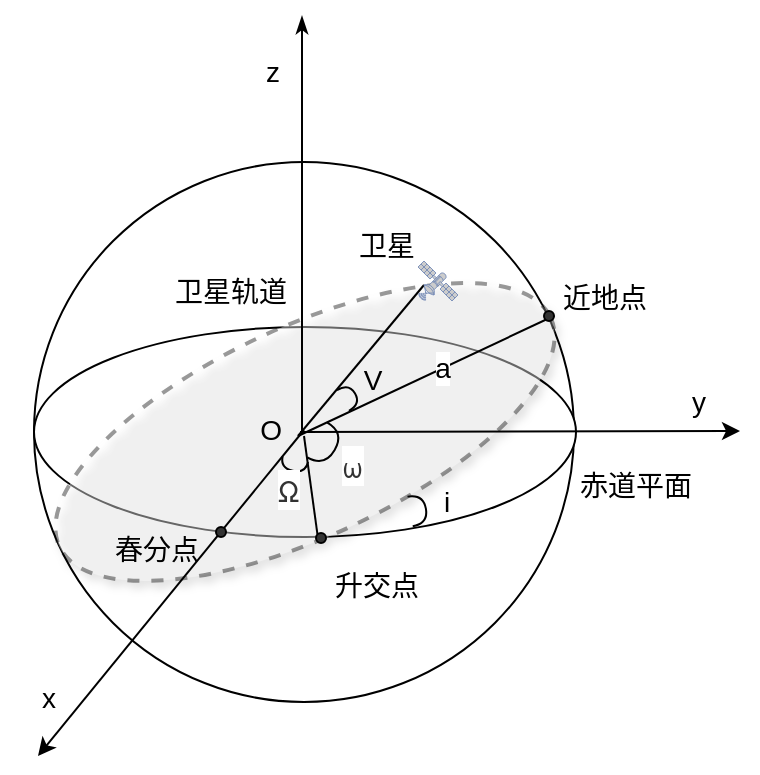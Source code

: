 <mxfile version="22.1.21" type="github">
  <diagram name="第 1 页" id="gceevNDVvaRwiYbCWMsy">
    <mxGraphModel dx="1195" dy="625" grid="1" gridSize="10" guides="1" tooltips="1" connect="1" arrows="1" fold="1" page="1" pageScale="1" pageWidth="827" pageHeight="1169" math="0" shadow="0">
      <root>
        <mxCell id="0" />
        <mxCell id="1" parent="0" />
        <mxCell id="2MN-h6IJCVYUMgDKposV-1" value="" style="ellipse;whiteSpace=wrap;html=1;aspect=fixed;fontSize=14;" vertex="1" parent="1">
          <mxGeometry x="298" y="183" width="270" height="270" as="geometry" />
        </mxCell>
        <mxCell id="2MN-h6IJCVYUMgDKposV-2" value="" style="ellipse;whiteSpace=wrap;html=1;fontSize=14;" vertex="1" parent="1">
          <mxGeometry x="298" y="265.5" width="271" height="105" as="geometry" />
        </mxCell>
        <mxCell id="2MN-h6IJCVYUMgDKposV-17" value="" style="ellipse;whiteSpace=wrap;html=1;rotation=-25;opacity=40;perimeterSpacing=2;strokeWidth=2;dashed=1;fontSize=14;labelBackgroundColor=none;labelBorderColor=none;shadow=1;" vertex="1" parent="1">
          <mxGeometry x="298" y="265.5" width="271" height="105" as="geometry" />
        </mxCell>
        <mxCell id="2MN-h6IJCVYUMgDKposV-25" style="edgeStyle=none;rounded=0;orthogonalLoop=1;jettySize=auto;html=1;exitX=1;exitY=0.5;exitDx=0;exitDy=0;endArrow=none;endFill=0;fontSize=14;" edge="1" parent="1" source="2MN-h6IJCVYUMgDKposV-17">
          <mxGeometry relative="1" as="geometry">
            <mxPoint x="430" y="320" as="targetPoint" />
          </mxGeometry>
        </mxCell>
        <mxCell id="2MN-h6IJCVYUMgDKposV-52" value="a" style="edgeLabel;html=1;align=center;verticalAlign=middle;resizable=0;points=[];fontSize=14;" vertex="1" connectable="0" parent="2MN-h6IJCVYUMgDKposV-25">
          <mxGeometry x="-0.124" relative="1" as="geometry">
            <mxPoint as="offset" />
          </mxGeometry>
        </mxCell>
        <mxCell id="2MN-h6IJCVYUMgDKposV-4" value="" style="endArrow=classic;html=1;rounded=0;endFill=1;fontSize=14;" edge="1" parent="1">
          <mxGeometry width="50" height="50" relative="1" as="geometry">
            <mxPoint x="431" y="318" as="sourcePoint" />
            <mxPoint x="651" y="317.5" as="targetPoint" />
          </mxGeometry>
        </mxCell>
        <mxCell id="2MN-h6IJCVYUMgDKposV-14" value="" style="endArrow=classicThin;html=1;rounded=0;endFill=1;fontSize=14;" edge="1" parent="1">
          <mxGeometry width="50" height="50" relative="1" as="geometry">
            <mxPoint x="432" y="319" as="sourcePoint" />
            <mxPoint x="432" y="110" as="targetPoint" />
          </mxGeometry>
        </mxCell>
        <mxCell id="2MN-h6IJCVYUMgDKposV-15" value="" style="endArrow=none;html=1;rounded=0;startArrow=classic;startFill=1;fontSize=14;" edge="1" parent="1">
          <mxGeometry width="50" height="50" relative="1" as="geometry">
            <mxPoint x="300" y="480" as="sourcePoint" />
            <mxPoint x="433" y="317" as="targetPoint" />
          </mxGeometry>
        </mxCell>
        <mxCell id="2MN-h6IJCVYUMgDKposV-22" value="赤道平面" style="text;html=1;strokeColor=none;fillColor=none;align=center;verticalAlign=middle;whiteSpace=wrap;rounded=0;fontSize=14;" vertex="1" parent="1">
          <mxGeometry x="569" y="330" width="60" height="30" as="geometry" />
        </mxCell>
        <mxCell id="2MN-h6IJCVYUMgDKposV-23" value="卫星轨道" style="text;html=1;align=center;verticalAlign=middle;resizable=0;points=[];autosize=1;strokeColor=none;fillColor=none;fontSize=14;" vertex="1" parent="1">
          <mxGeometry x="356" y="232.5" width="80" height="30" as="geometry" />
        </mxCell>
        <mxCell id="2MN-h6IJCVYUMgDKposV-33" style="edgeStyle=none;rounded=0;orthogonalLoop=1;jettySize=auto;html=1;exitX=0;exitY=0;exitDx=0;exitDy=0;endArrow=none;endFill=0;fontSize=14;" edge="1" parent="1" source="2MN-h6IJCVYUMgDKposV-28">
          <mxGeometry relative="1" as="geometry">
            <mxPoint x="433" y="320" as="targetPoint" />
          </mxGeometry>
        </mxCell>
        <mxCell id="2MN-h6IJCVYUMgDKposV-28" value="" style="ellipse;whiteSpace=wrap;html=1;aspect=fixed;fillColor=#333333;fontSize=14;" vertex="1" parent="1">
          <mxGeometry x="439" y="368.5" width="5" height="5" as="geometry" />
        </mxCell>
        <mxCell id="2MN-h6IJCVYUMgDKposV-29" value="升交点" style="text;html=1;align=center;verticalAlign=middle;resizable=0;points=[];autosize=1;strokeColor=none;fillColor=none;fontSize=14;" vertex="1" parent="1">
          <mxGeometry x="434" y="380" width="70" height="30" as="geometry" />
        </mxCell>
        <mxCell id="2MN-h6IJCVYUMgDKposV-30" value="" style="ellipse;whiteSpace=wrap;html=1;aspect=fixed;fillColor=#333333;fontSize=14;" vertex="1" parent="1">
          <mxGeometry x="389" y="365.5" width="5" height="5" as="geometry" />
        </mxCell>
        <mxCell id="2MN-h6IJCVYUMgDKposV-32" value="春分点" style="text;html=1;align=center;verticalAlign=middle;resizable=0;points=[];autosize=1;strokeColor=none;fillColor=none;fontSize=14;" vertex="1" parent="1">
          <mxGeometry x="324" y="361.5" width="70" height="30" as="geometry" />
        </mxCell>
        <mxCell id="2MN-h6IJCVYUMgDKposV-36" value="" style="shape=requiredInterface;html=1;verticalLabelPosition=bottom;sketch=0;rotation=103;fontSize=14;" vertex="1" parent="1">
          <mxGeometry x="425" y="328" width="6" height="13" as="geometry" />
        </mxCell>
        <mxCell id="2MN-h6IJCVYUMgDKposV-39" value="&lt;span style=&quot;color: rgb(51, 51, 51); font-family: &amp;quot;Helvetica Neue&amp;quot;, Helvetica, Arial, &amp;quot;PingFang SC&amp;quot;, &amp;quot;Hiragino Sans GB&amp;quot;, &amp;quot;Microsoft YaHei&amp;quot;, &amp;quot;WenQuanYi Micro Hei&amp;quot;, sans-serif; font-size: 14px; font-style: normal; font-variant-ligatures: normal; font-variant-caps: normal; font-weight: 400; letter-spacing: normal; orphans: 2; text-align: start; text-indent: 28px; text-transform: none; widows: 2; word-spacing: 0px; -webkit-text-stroke-width: 0px; background-color: rgb(255, 255, 255); text-decoration-thickness: initial; text-decoration-style: initial; text-decoration-color: initial; float: none; display: inline !important;&quot;&gt;Ω&lt;/span&gt;" style="text;whiteSpace=wrap;html=1;fontSize=14;" vertex="1" parent="1">
          <mxGeometry x="418" y="331.5" width="20" height="30" as="geometry" />
        </mxCell>
        <mxCell id="2MN-h6IJCVYUMgDKposV-40" value="" style="ellipse;whiteSpace=wrap;html=1;aspect=fixed;fillColor=#333333;fontSize=14;" vertex="1" parent="1">
          <mxGeometry x="553" y="257.5" width="5" height="5" as="geometry" />
        </mxCell>
        <mxCell id="2MN-h6IJCVYUMgDKposV-41" value="近地点" style="text;html=1;align=center;verticalAlign=middle;resizable=0;points=[];autosize=1;strokeColor=none;fillColor=none;fontSize=14;" vertex="1" parent="1">
          <mxGeometry x="548" y="235.5" width="70" height="30" as="geometry" />
        </mxCell>
        <mxCell id="2MN-h6IJCVYUMgDKposV-42" value="" style="shape=requiredInterface;html=1;verticalLabelPosition=bottom;sketch=0;rotation=30;fontSize=14;" vertex="1" parent="1">
          <mxGeometry x="439" y="314.5" width="10" height="20" as="geometry" />
        </mxCell>
        <mxCell id="2MN-h6IJCVYUMgDKposV-43" value="&lt;span style=&quot;color: rgb(51, 51, 51); font-family: &amp;quot;Helvetica Neue&amp;quot;, Helvetica, Arial, &amp;quot;PingFang SC&amp;quot;, &amp;quot;Hiragino Sans GB&amp;quot;, &amp;quot;Microsoft YaHei&amp;quot;, &amp;quot;WenQuanYi Micro Hei&amp;quot;, sans-serif; font-size: 14px; font-style: normal; font-variant-ligatures: normal; font-variant-caps: normal; font-weight: 400; letter-spacing: normal; orphans: 2; text-align: start; text-indent: 28px; text-transform: none; widows: 2; word-spacing: 0px; -webkit-text-stroke-width: 0px; background-color: rgb(255, 255, 255); text-decoration-thickness: initial; text-decoration-style: initial; text-decoration-color: initial; float: none; display: inline !important;&quot;&gt;ω&lt;/span&gt;" style="text;whiteSpace=wrap;html=1;fontSize=14;" vertex="1" parent="1">
          <mxGeometry x="450" y="320" width="40" height="40" as="geometry" />
        </mxCell>
        <mxCell id="2MN-h6IJCVYUMgDKposV-46" style="edgeStyle=none;rounded=0;orthogonalLoop=1;jettySize=auto;html=1;exitX=0.15;exitY=0.6;exitDx=0;exitDy=0;exitPerimeter=0;endArrow=none;endFill=0;fontSize=14;" edge="1" parent="1" source="2MN-h6IJCVYUMgDKposV-45">
          <mxGeometry relative="1" as="geometry">
            <mxPoint x="430" y="320" as="targetPoint" />
          </mxGeometry>
        </mxCell>
        <mxCell id="2MN-h6IJCVYUMgDKposV-45" value="" style="fontColor=#0066CC;verticalAlign=top;verticalLabelPosition=bottom;labelPosition=center;align=center;html=1;outlineConnect=0;fillColor=#CCCCCC;strokeColor=#6881B3;gradientColor=none;gradientDirection=north;strokeWidth=2;shape=mxgraph.networks.satellite;aspect=fixed;fontSize=14;" vertex="1" parent="1">
          <mxGeometry x="490" y="232.5" width="20" height="20" as="geometry" />
        </mxCell>
        <mxCell id="2MN-h6IJCVYUMgDKposV-47" value="" style="shape=requiredInterface;html=1;verticalLabelPosition=bottom;sketch=0;rotation=-30;fontSize=14;" vertex="1" parent="1">
          <mxGeometry x="452" y="294.5" width="7" height="12" as="geometry" />
        </mxCell>
        <mxCell id="2MN-h6IJCVYUMgDKposV-50" value="卫星" style="text;html=1;align=center;verticalAlign=middle;resizable=0;points=[];autosize=1;strokeColor=none;fillColor=none;fontSize=14;" vertex="1" parent="1">
          <mxGeometry x="449" y="210" width="50" height="30" as="geometry" />
        </mxCell>
        <mxCell id="2MN-h6IJCVYUMgDKposV-51" value="V" style="text;html=1;align=center;verticalAlign=middle;resizable=0;points=[];autosize=1;strokeColor=none;fillColor=none;fontSize=14;" vertex="1" parent="1">
          <mxGeometry x="452" y="276.5" width="30" height="30" as="geometry" />
        </mxCell>
        <mxCell id="2MN-h6IJCVYUMgDKposV-53" value="O" style="text;html=1;align=center;verticalAlign=middle;resizable=0;points=[];autosize=1;strokeColor=none;fillColor=none;fontSize=14;" vertex="1" parent="1">
          <mxGeometry x="401" y="301.5" width="30" height="30" as="geometry" />
        </mxCell>
        <mxCell id="2MN-h6IJCVYUMgDKposV-54" value="z" style="text;html=1;align=center;verticalAlign=middle;resizable=0;points=[];autosize=1;strokeColor=none;fillColor=none;fontSize=14;" vertex="1" parent="1">
          <mxGeometry x="402" y="123" width="30" height="30" as="geometry" />
        </mxCell>
        <mxCell id="2MN-h6IJCVYUMgDKposV-55" value="x" style="text;html=1;align=center;verticalAlign=middle;resizable=0;points=[];autosize=1;strokeColor=none;fillColor=none;fontSize=14;" vertex="1" parent="1">
          <mxGeometry x="290" y="436" width="30" height="30" as="geometry" />
        </mxCell>
        <mxCell id="2MN-h6IJCVYUMgDKposV-56" value="y" style="text;html=1;align=center;verticalAlign=middle;resizable=0;points=[];autosize=1;strokeColor=none;fillColor=none;fontSize=14;" vertex="1" parent="1">
          <mxGeometry x="615" y="288" width="30" height="30" as="geometry" />
        </mxCell>
        <mxCell id="2MN-h6IJCVYUMgDKposV-57" value="" style="shape=requiredInterface;html=1;verticalLabelPosition=bottom;sketch=0;rotation=-10;fontSize=14;" vertex="1" parent="1">
          <mxGeometry x="486" y="349.5" width="8" height="15" as="geometry" />
        </mxCell>
        <mxCell id="2MN-h6IJCVYUMgDKposV-59" value="i&lt;br style=&quot;font-size: 14px;&quot;&gt;" style="text;html=1;align=center;verticalAlign=middle;resizable=0;points=[];autosize=1;strokeColor=none;fillColor=none;fontSize=14;" vertex="1" parent="1">
          <mxGeometry x="489" y="337.5" width="30" height="30" as="geometry" />
        </mxCell>
      </root>
    </mxGraphModel>
  </diagram>
</mxfile>
